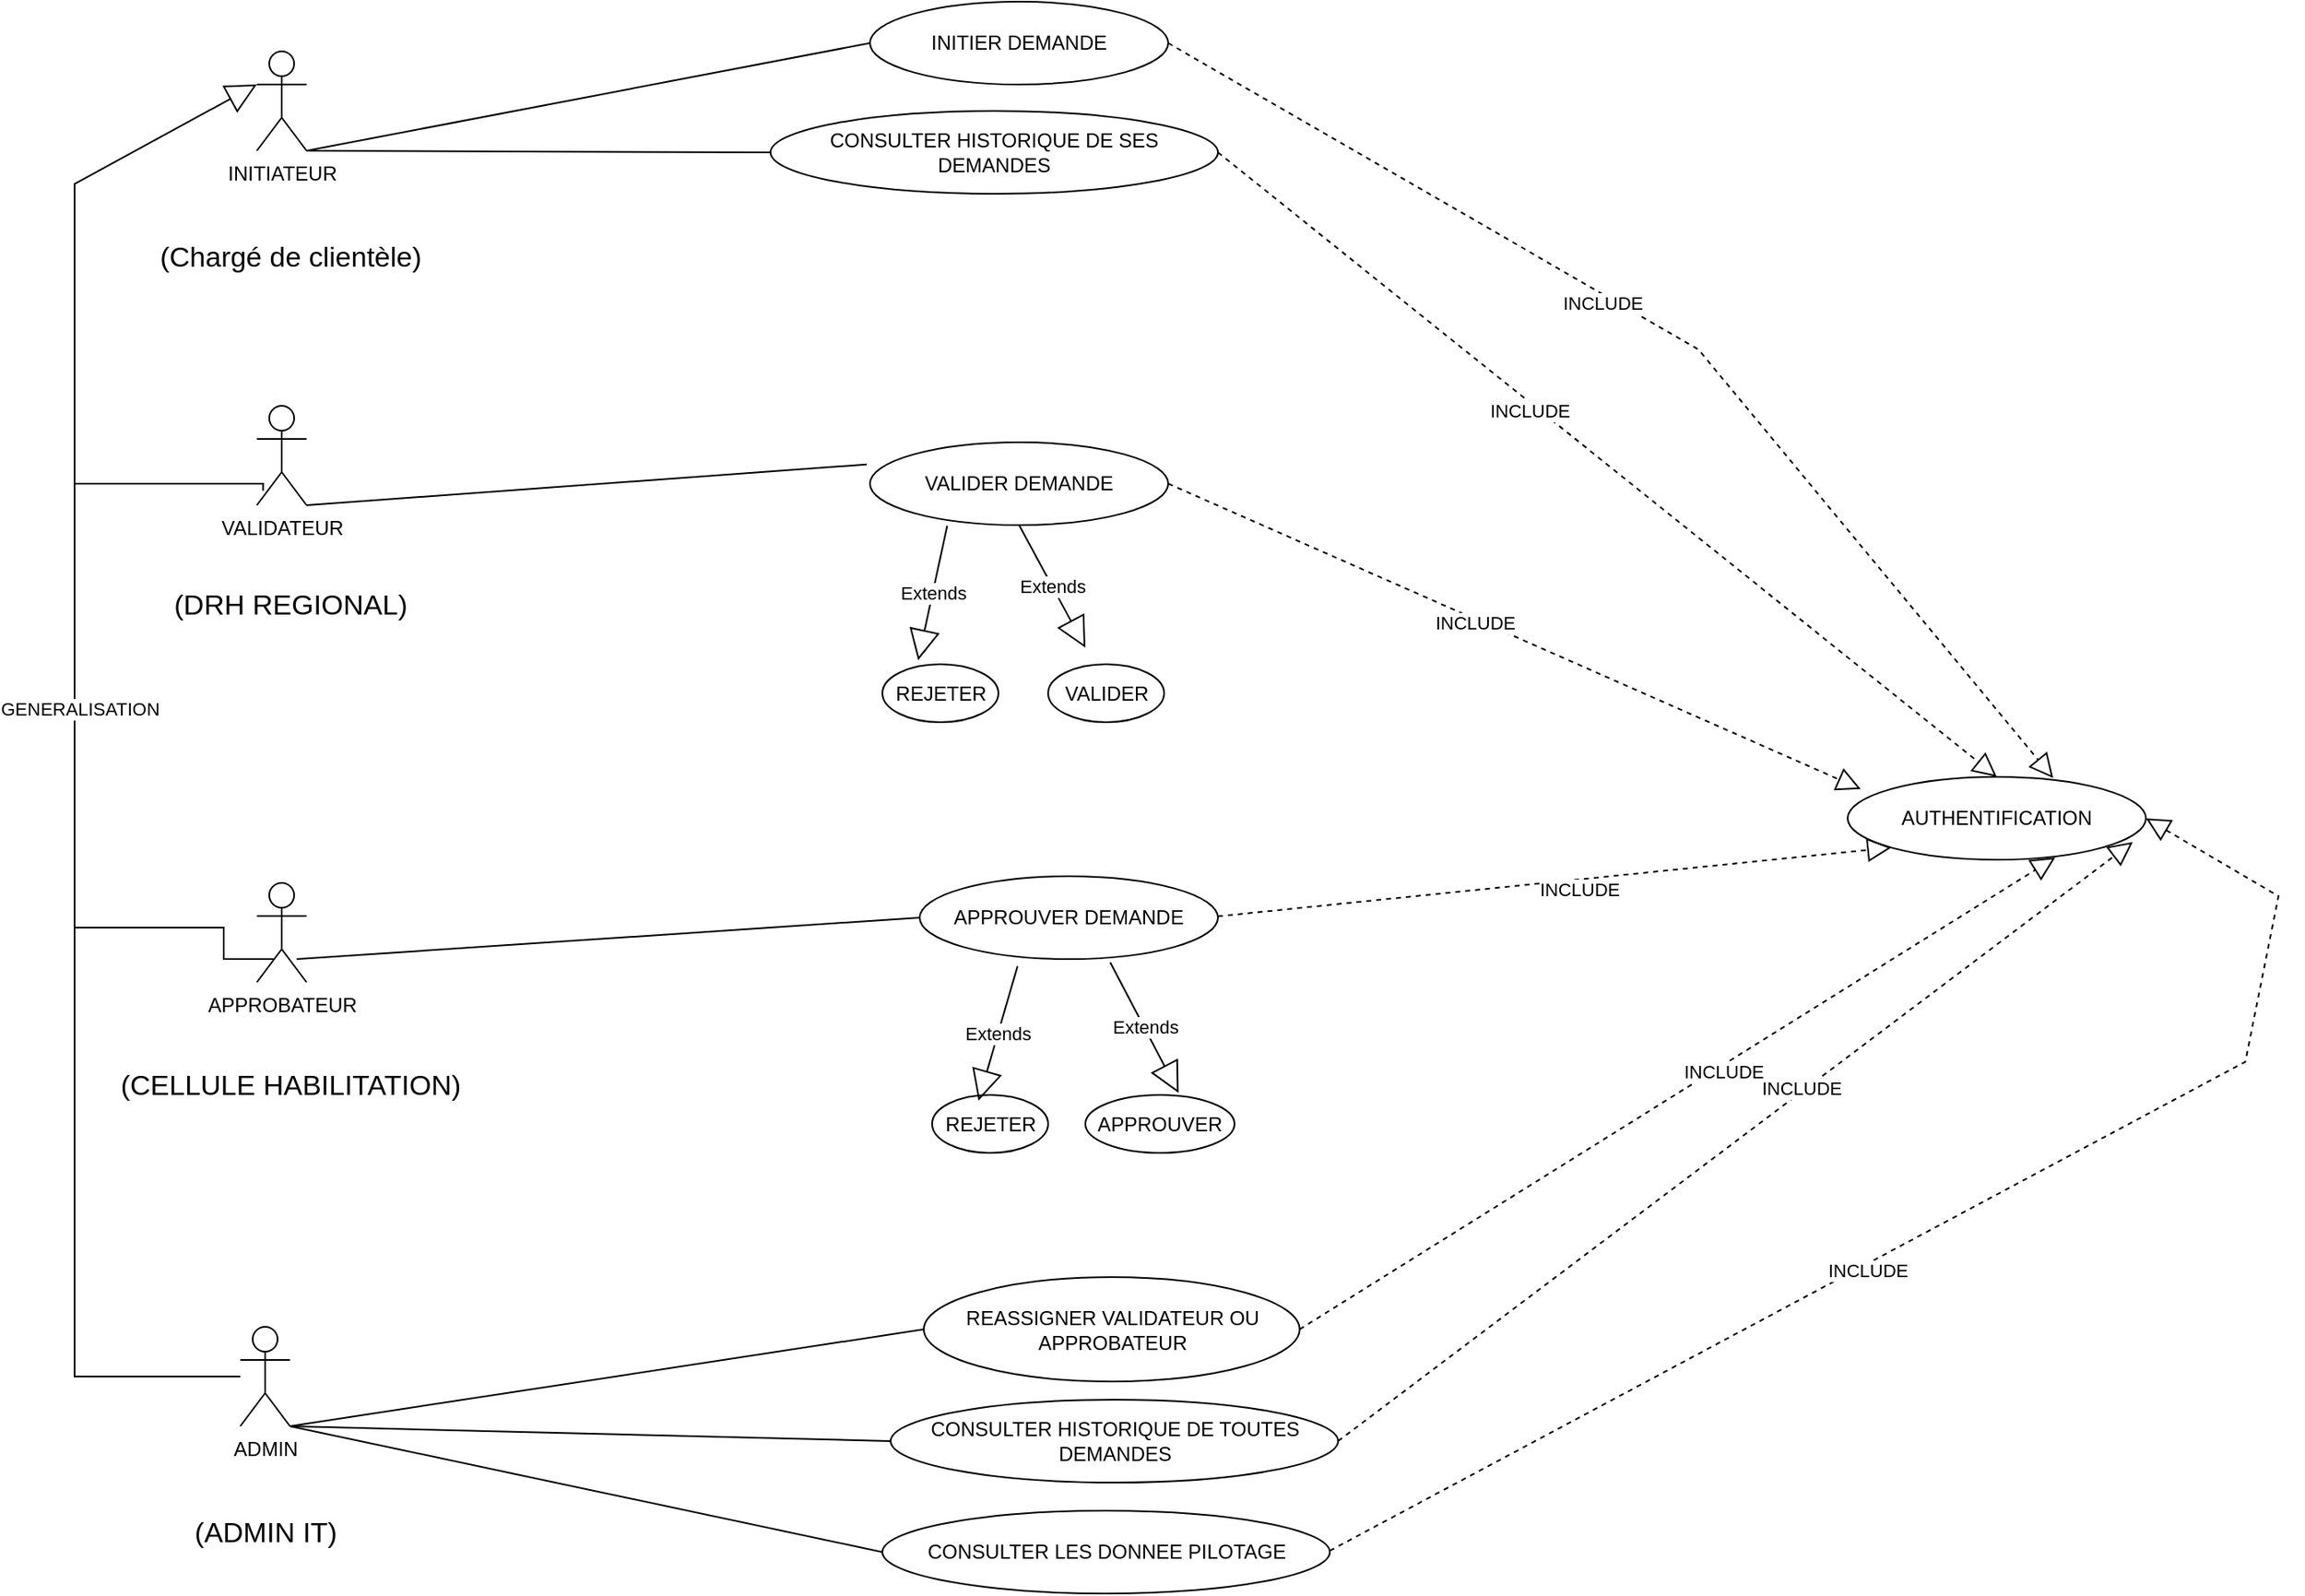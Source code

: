 <mxfile version="21.8.0" type="github">
  <diagram name="Page-1" id="zMLZRn2YXzDyXfLltK2j">
    <mxGraphModel dx="2458" dy="933" grid="1" gridSize="10" guides="1" tooltips="1" connect="1" arrows="1" fold="1" page="1" pageScale="1" pageWidth="827" pageHeight="1169" math="0" shadow="0">
      <root>
        <mxCell id="0" />
        <mxCell id="1" parent="0" />
        <mxCell id="n0EiRWBT-wCzMLjuJNqS-1" value="INITIATEUR" style="shape=umlActor;verticalLabelPosition=bottom;verticalAlign=top;html=1;" parent="1" vertex="1">
          <mxGeometry x="110" y="110" width="30" height="60" as="geometry" />
        </mxCell>
        <mxCell id="n0EiRWBT-wCzMLjuJNqS-2" value="VALIDATEUR" style="shape=umlActor;verticalLabelPosition=bottom;verticalAlign=top;html=1;" parent="1" vertex="1">
          <mxGeometry x="110" y="324" width="30" height="60" as="geometry" />
        </mxCell>
        <mxCell id="n0EiRWBT-wCzMLjuJNqS-5" value="APPROBATEUR" style="shape=umlActor;verticalLabelPosition=bottom;verticalAlign=top;html=1;" parent="1" vertex="1">
          <mxGeometry x="110" y="612" width="30" height="60" as="geometry" />
        </mxCell>
        <mxCell id="n0EiRWBT-wCzMLjuJNqS-6" value="ADMIN" style="shape=umlActor;verticalLabelPosition=bottom;verticalAlign=top;html=1;" parent="1" vertex="1">
          <mxGeometry x="100" y="880" width="30" height="60" as="geometry" />
        </mxCell>
        <mxCell id="n0EiRWBT-wCzMLjuJNqS-7" value="AUTHENTIFICATION" style="ellipse;whiteSpace=wrap;html=1;" parent="1" vertex="1">
          <mxGeometry x="1070" y="548" width="180" height="50" as="geometry" />
        </mxCell>
        <mxCell id="n0EiRWBT-wCzMLjuJNqS-8" value="INITIER DEMANDE" style="ellipse;whiteSpace=wrap;html=1;" parent="1" vertex="1">
          <mxGeometry x="480" y="80" width="180" height="50" as="geometry" />
        </mxCell>
        <mxCell id="n0EiRWBT-wCzMLjuJNqS-10" value="CONSULTER HISTORIQUE DE SES DEMANDES" style="ellipse;whiteSpace=wrap;html=1;" parent="1" vertex="1">
          <mxGeometry x="420" y="146" width="270" height="50" as="geometry" />
        </mxCell>
        <mxCell id="n0EiRWBT-wCzMLjuJNqS-13" value="VALIDER DEMANDE" style="ellipse;whiteSpace=wrap;html=1;" parent="1" vertex="1">
          <mxGeometry x="480" y="346" width="180" height="50" as="geometry" />
        </mxCell>
        <mxCell id="n0EiRWBT-wCzMLjuJNqS-16" value="APPROUVER DEMANDE" style="ellipse;whiteSpace=wrap;html=1;" parent="1" vertex="1">
          <mxGeometry x="510" y="608" width="180" height="50" as="geometry" />
        </mxCell>
        <mxCell id="n0EiRWBT-wCzMLjuJNqS-18" value="CONSULTER HISTORIQUE DE TOUTES DEMANDES" style="ellipse;whiteSpace=wrap;html=1;" parent="1" vertex="1">
          <mxGeometry x="492.5" y="924" width="270" height="50" as="geometry" />
        </mxCell>
        <mxCell id="n0EiRWBT-wCzMLjuJNqS-19" value="REASSIGNER VALIDATEUR OU APPROBATEUR" style="ellipse;whiteSpace=wrap;html=1;" parent="1" vertex="1">
          <mxGeometry x="512.5" y="850" width="226.8" height="63" as="geometry" />
        </mxCell>
        <mxCell id="n0EiRWBT-wCzMLjuJNqS-20" value="CONSULTER LES DONNEE PILOTAGE" style="ellipse;whiteSpace=wrap;html=1;" parent="1" vertex="1">
          <mxGeometry x="487.5" y="991" width="270" height="50" as="geometry" />
        </mxCell>
        <mxCell id="n0EiRWBT-wCzMLjuJNqS-21" value="" style="endArrow=block;dashed=1;endFill=0;endSize=12;html=1;rounded=0;exitX=1;exitY=0.5;exitDx=0;exitDy=0;entryX=0.5;entryY=0;entryDx=0;entryDy=0;" parent="1" source="n0EiRWBT-wCzMLjuJNqS-10" target="n0EiRWBT-wCzMLjuJNqS-7" edge="1">
          <mxGeometry width="160" relative="1" as="geometry">
            <mxPoint x="590" y="260" as="sourcePoint" />
            <mxPoint x="750" y="260" as="targetPoint" />
          </mxGeometry>
        </mxCell>
        <mxCell id="n0EiRWBT-wCzMLjuJNqS-24" value="INCLUDE" style="edgeLabel;html=1;align=center;verticalAlign=middle;resizable=0;points=[];" parent="n0EiRWBT-wCzMLjuJNqS-21" vertex="1" connectable="0">
          <mxGeometry x="-0.188" y="-4" relative="1" as="geometry">
            <mxPoint as="offset" />
          </mxGeometry>
        </mxCell>
        <mxCell id="n0EiRWBT-wCzMLjuJNqS-22" value="" style="endArrow=block;dashed=1;endFill=0;endSize=12;html=1;rounded=0;exitX=1;exitY=0.5;exitDx=0;exitDy=0;entryX=0.689;entryY=0.013;entryDx=0;entryDy=0;entryPerimeter=0;" parent="1" source="n0EiRWBT-wCzMLjuJNqS-8" target="n0EiRWBT-wCzMLjuJNqS-7" edge="1">
          <mxGeometry width="160" relative="1" as="geometry">
            <mxPoint x="700" y="104.17" as="sourcePoint" />
            <mxPoint x="860" y="104.17" as="targetPoint" />
            <Array as="points">
              <mxPoint x="980" y="290" />
            </Array>
          </mxGeometry>
        </mxCell>
        <mxCell id="n0EiRWBT-wCzMLjuJNqS-23" value="INCLUDE" style="edgeLabel;html=1;align=center;verticalAlign=middle;resizable=0;points=[];" parent="n0EiRWBT-wCzMLjuJNqS-22" vertex="1" connectable="0">
          <mxGeometry x="-0.134" y="-5" relative="1" as="geometry">
            <mxPoint as="offset" />
          </mxGeometry>
        </mxCell>
        <mxCell id="n0EiRWBT-wCzMLjuJNqS-26" value="" style="endArrow=block;dashed=1;endFill=0;endSize=12;html=1;rounded=0;exitX=1;exitY=0.5;exitDx=0;exitDy=0;entryX=0.044;entryY=0.147;entryDx=0;entryDy=0;entryPerimeter=0;" parent="1" source="n0EiRWBT-wCzMLjuJNqS-13" target="n0EiRWBT-wCzMLjuJNqS-7" edge="1">
          <mxGeometry width="160" relative="1" as="geometry">
            <mxPoint x="820" y="620" as="sourcePoint" />
            <mxPoint x="980" y="620" as="targetPoint" />
          </mxGeometry>
        </mxCell>
        <mxCell id="n0EiRWBT-wCzMLjuJNqS-36" value="INCLUDE" style="edgeLabel;html=1;align=center;verticalAlign=middle;resizable=0;points=[];" parent="n0EiRWBT-wCzMLjuJNqS-26" vertex="1" connectable="0">
          <mxGeometry x="-0.106" y="-3" relative="1" as="geometry">
            <mxPoint x="-1" y="-1" as="offset" />
          </mxGeometry>
        </mxCell>
        <mxCell id="n0EiRWBT-wCzMLjuJNqS-29" value="" style="endArrow=block;dashed=1;endFill=0;endSize=12;html=1;rounded=0;entryX=0;entryY=1;entryDx=0;entryDy=0;" parent="1" target="n0EiRWBT-wCzMLjuJNqS-7" edge="1">
          <mxGeometry width="160" relative="1" as="geometry">
            <mxPoint x="690" y="632.17" as="sourcePoint" />
            <mxPoint x="850" y="632.17" as="targetPoint" />
          </mxGeometry>
        </mxCell>
        <mxCell id="n0EiRWBT-wCzMLjuJNqS-39" value="INCLUDE" style="edgeLabel;html=1;align=center;verticalAlign=middle;resizable=0;points=[];" parent="n0EiRWBT-wCzMLjuJNqS-29" vertex="1" connectable="0">
          <mxGeometry x="0.073" y="-5" relative="1" as="geometry">
            <mxPoint x="-1" y="1" as="offset" />
          </mxGeometry>
        </mxCell>
        <mxCell id="n0EiRWBT-wCzMLjuJNqS-32" value="" style="endArrow=block;dashed=1;endFill=0;endSize=12;html=1;rounded=0;exitX=1;exitY=0.5;exitDx=0;exitDy=0;entryX=0.696;entryY=0.973;entryDx=0;entryDy=0;entryPerimeter=0;" parent="1" source="n0EiRWBT-wCzMLjuJNqS-19" target="n0EiRWBT-wCzMLjuJNqS-7" edge="1">
          <mxGeometry width="160" relative="1" as="geometry">
            <mxPoint x="827" y="877" as="sourcePoint" />
            <mxPoint x="987" y="877" as="targetPoint" />
          </mxGeometry>
        </mxCell>
        <mxCell id="n0EiRWBT-wCzMLjuJNqS-42" value="INCLUDE" style="edgeLabel;html=1;align=center;verticalAlign=middle;resizable=0;points=[];" parent="n0EiRWBT-wCzMLjuJNqS-32" vertex="1" connectable="0">
          <mxGeometry x="0.112" y="-3" relative="1" as="geometry">
            <mxPoint as="offset" />
          </mxGeometry>
        </mxCell>
        <mxCell id="n0EiRWBT-wCzMLjuJNqS-33" value="" style="endArrow=block;dashed=1;endFill=0;endSize=12;html=1;rounded=0;exitX=1;exitY=0.5;exitDx=0;exitDy=0;entryX=0.956;entryY=0.787;entryDx=0;entryDy=0;entryPerimeter=0;" parent="1" source="n0EiRWBT-wCzMLjuJNqS-18" target="n0EiRWBT-wCzMLjuJNqS-7" edge="1">
          <mxGeometry width="160" relative="1" as="geometry">
            <mxPoint x="827" y="915" as="sourcePoint" />
            <mxPoint x="987" y="915" as="targetPoint" />
          </mxGeometry>
        </mxCell>
        <mxCell id="n0EiRWBT-wCzMLjuJNqS-43" value="INCLUDE" style="edgeLabel;html=1;align=center;verticalAlign=middle;resizable=0;points=[];" parent="n0EiRWBT-wCzMLjuJNqS-33" vertex="1" connectable="0">
          <mxGeometry x="0.171" y="2" relative="1" as="geometry">
            <mxPoint as="offset" />
          </mxGeometry>
        </mxCell>
        <mxCell id="n0EiRWBT-wCzMLjuJNqS-34" value="" style="endArrow=block;dashed=1;endFill=0;endSize=12;html=1;rounded=0;entryX=1;entryY=0.5;entryDx=0;entryDy=0;" parent="1" target="n0EiRWBT-wCzMLjuJNqS-7" edge="1">
          <mxGeometry width="160" relative="1" as="geometry">
            <mxPoint x="757.5" y="1015.17" as="sourcePoint" />
            <mxPoint x="1410" y="610" as="targetPoint" />
            <Array as="points">
              <mxPoint x="1310" y="720" />
              <mxPoint x="1330" y="620" />
            </Array>
          </mxGeometry>
        </mxCell>
        <mxCell id="n0EiRWBT-wCzMLjuJNqS-44" value="INCLUDE" style="edgeLabel;html=1;align=center;verticalAlign=middle;resizable=0;points=[];" parent="n0EiRWBT-wCzMLjuJNqS-34" vertex="1" connectable="0">
          <mxGeometry x="-0.108" y="-3" relative="1" as="geometry">
            <mxPoint as="offset" />
          </mxGeometry>
        </mxCell>
        <mxCell id="n0EiRWBT-wCzMLjuJNqS-46" value="" style="endArrow=none;html=1;rounded=0;entryX=0;entryY=0.5;entryDx=0;entryDy=0;exitX=1;exitY=1;exitDx=0;exitDy=0;exitPerimeter=0;" parent="1" source="n0EiRWBT-wCzMLjuJNqS-1" target="n0EiRWBT-wCzMLjuJNqS-8" edge="1">
          <mxGeometry width="50" height="50" relative="1" as="geometry">
            <mxPoint x="150" y="165" as="sourcePoint" />
            <mxPoint x="200" y="115" as="targetPoint" />
          </mxGeometry>
        </mxCell>
        <mxCell id="n0EiRWBT-wCzMLjuJNqS-47" value="" style="endArrow=none;html=1;rounded=0;entryX=0;entryY=0.5;entryDx=0;entryDy=0;exitX=1;exitY=1;exitDx=0;exitDy=0;exitPerimeter=0;" parent="1" source="n0EiRWBT-wCzMLjuJNqS-1" target="n0EiRWBT-wCzMLjuJNqS-10" edge="1">
          <mxGeometry width="50" height="50" relative="1" as="geometry">
            <mxPoint x="150" y="182" as="sourcePoint" />
            <mxPoint x="350" y="146" as="targetPoint" />
          </mxGeometry>
        </mxCell>
        <mxCell id="n0EiRWBT-wCzMLjuJNqS-49" value="" style="endArrow=none;html=1;rounded=0;entryX=-0.011;entryY=0.267;entryDx=0;entryDy=0;entryPerimeter=0;exitX=1;exitY=1;exitDx=0;exitDy=0;exitPerimeter=0;" parent="1" source="n0EiRWBT-wCzMLjuJNqS-2" target="n0EiRWBT-wCzMLjuJNqS-13" edge="1">
          <mxGeometry width="50" height="50" relative="1" as="geometry">
            <mxPoint x="150" y="360" as="sourcePoint" />
            <mxPoint x="480" y="320" as="targetPoint" />
          </mxGeometry>
        </mxCell>
        <mxCell id="n0EiRWBT-wCzMLjuJNqS-53" value="" style="endArrow=none;html=1;rounded=0;entryX=0;entryY=0.5;entryDx=0;entryDy=0;exitX=0.8;exitY=0.767;exitDx=0;exitDy=0;exitPerimeter=0;" parent="1" source="n0EiRWBT-wCzMLjuJNqS-5" target="n0EiRWBT-wCzMLjuJNqS-16" edge="1">
          <mxGeometry width="50" height="50" relative="1" as="geometry">
            <mxPoint x="150" y="660" as="sourcePoint" />
            <mxPoint x="512.2" y="580" as="targetPoint" />
          </mxGeometry>
        </mxCell>
        <mxCell id="n0EiRWBT-wCzMLjuJNqS-54" value="" style="endArrow=none;html=1;rounded=0;entryX=0;entryY=0.5;entryDx=0;entryDy=0;exitX=1;exitY=1;exitDx=0;exitDy=0;exitPerimeter=0;" parent="1" source="n0EiRWBT-wCzMLjuJNqS-6" target="n0EiRWBT-wCzMLjuJNqS-20" edge="1">
          <mxGeometry width="50" height="50" relative="1" as="geometry">
            <mxPoint x="132.5" y="932" as="sourcePoint" />
            <mxPoint x="492.5" y="974" as="targetPoint" />
          </mxGeometry>
        </mxCell>
        <mxCell id="n0EiRWBT-wCzMLjuJNqS-55" value="" style="endArrow=none;html=1;rounded=0;entryX=0;entryY=0.5;entryDx=0;entryDy=0;exitX=1;exitY=1;exitDx=0;exitDy=0;exitPerimeter=0;" parent="1" source="n0EiRWBT-wCzMLjuJNqS-6" target="n0EiRWBT-wCzMLjuJNqS-18" edge="1">
          <mxGeometry width="50" height="50" relative="1" as="geometry">
            <mxPoint x="130" y="898" as="sourcePoint" />
            <mxPoint x="488" y="974" as="targetPoint" />
          </mxGeometry>
        </mxCell>
        <mxCell id="n0EiRWBT-wCzMLjuJNqS-56" value="" style="endArrow=none;html=1;rounded=0;entryX=0;entryY=0.5;entryDx=0;entryDy=0;exitX=1;exitY=1;exitDx=0;exitDy=0;exitPerimeter=0;" parent="1" source="n0EiRWBT-wCzMLjuJNqS-6" target="n0EiRWBT-wCzMLjuJNqS-19" edge="1">
          <mxGeometry width="50" height="50" relative="1" as="geometry">
            <mxPoint x="130" y="915" as="sourcePoint" />
            <mxPoint x="493" y="924" as="targetPoint" />
          </mxGeometry>
        </mxCell>
        <mxCell id="W1tfH0mkeSNkXAhV65K7-2" value="" style="endArrow=block;endSize=16;endFill=0;html=1;rounded=0;entryX=0;entryY=0.333;entryDx=0;entryDy=0;entryPerimeter=0;" edge="1" parent="1" source="n0EiRWBT-wCzMLjuJNqS-6" target="n0EiRWBT-wCzMLjuJNqS-1">
          <mxGeometry width="160" relative="1" as="geometry">
            <mxPoint y="1036" as="sourcePoint" />
            <mxPoint x="80" y="160" as="targetPoint" />
            <Array as="points">
              <mxPoint y="910" />
              <mxPoint y="650" />
              <mxPoint y="310" />
              <mxPoint y="230" />
              <mxPoint y="190" />
            </Array>
          </mxGeometry>
        </mxCell>
        <mxCell id="W1tfH0mkeSNkXAhV65K7-8" value="GENERALISATION" style="edgeLabel;html=1;align=center;verticalAlign=middle;resizable=0;points=[];" vertex="1" connectable="0" parent="W1tfH0mkeSNkXAhV65K7-2">
          <mxGeometry x="0.067" y="-3" relative="1" as="geometry">
            <mxPoint y="1" as="offset" />
          </mxGeometry>
        </mxCell>
        <mxCell id="W1tfH0mkeSNkXAhV65K7-3" value="" style="endArrow=none;html=1;edgeStyle=orthogonalEdgeStyle;rounded=0;" edge="1" parent="1">
          <mxGeometry relative="1" as="geometry">
            <mxPoint y="650" as="sourcePoint" />
            <mxPoint x="120" y="657.94" as="targetPoint" />
            <Array as="points">
              <mxPoint x="90" y="638.94" />
            </Array>
          </mxGeometry>
        </mxCell>
        <mxCell id="W1tfH0mkeSNkXAhV65K7-7" value="" style="endArrow=none;html=1;edgeStyle=orthogonalEdgeStyle;rounded=0;entryX=0.125;entryY=0.854;entryDx=0;entryDy=0;entryPerimeter=0;" edge="1" parent="1" target="n0EiRWBT-wCzMLjuJNqS-2">
          <mxGeometry relative="1" as="geometry">
            <mxPoint y="370" as="sourcePoint" />
            <mxPoint x="100" y="370.41" as="targetPoint" />
            <Array as="points">
              <mxPoint x="114" y="371" />
            </Array>
          </mxGeometry>
        </mxCell>
        <mxCell id="W1tfH0mkeSNkXAhV65K7-9" value="Extends" style="endArrow=block;endSize=16;endFill=0;html=1;rounded=0;exitX=0.5;exitY=1;exitDx=0;exitDy=0;" edge="1" parent="1" source="n0EiRWBT-wCzMLjuJNqS-13">
          <mxGeometry width="160" relative="1" as="geometry">
            <mxPoint x="450" y="470" as="sourcePoint" />
            <mxPoint x="610" y="470" as="targetPoint" />
          </mxGeometry>
        </mxCell>
        <mxCell id="W1tfH0mkeSNkXAhV65K7-11" value="REJETER" style="ellipse;whiteSpace=wrap;html=1;" vertex="1" parent="1">
          <mxGeometry x="487.5" y="480" width="70" height="35" as="geometry" />
        </mxCell>
        <mxCell id="W1tfH0mkeSNkXAhV65K7-12" value="VALIDER" style="ellipse;whiteSpace=wrap;html=1;" vertex="1" parent="1">
          <mxGeometry x="587.5" y="480" width="70" height="35" as="geometry" />
        </mxCell>
        <mxCell id="W1tfH0mkeSNkXAhV65K7-13" value="Extends" style="endArrow=block;endSize=16;endFill=0;html=1;rounded=0;exitX=0.259;exitY=1.008;exitDx=0;exitDy=0;exitPerimeter=0;entryX=0.308;entryY=-0.069;entryDx=0;entryDy=0;entryPerimeter=0;" edge="1" parent="1" source="n0EiRWBT-wCzMLjuJNqS-13" target="W1tfH0mkeSNkXAhV65K7-11">
          <mxGeometry width="160" relative="1" as="geometry">
            <mxPoint x="512.5" y="396.0" as="sourcePoint" />
            <mxPoint x="503.98" y="471.95" as="targetPoint" />
          </mxGeometry>
        </mxCell>
        <mxCell id="W1tfH0mkeSNkXAhV65K7-14" value="REJETER" style="ellipse;whiteSpace=wrap;html=1;" vertex="1" parent="1">
          <mxGeometry x="517.5" y="740" width="70" height="35" as="geometry" />
        </mxCell>
        <mxCell id="W1tfH0mkeSNkXAhV65K7-15" value="APPROUVER" style="ellipse;whiteSpace=wrap;html=1;" vertex="1" parent="1">
          <mxGeometry x="610" y="740" width="90" height="35" as="geometry" />
        </mxCell>
        <mxCell id="W1tfH0mkeSNkXAhV65K7-16" value="Extends" style="endArrow=block;endSize=16;endFill=0;html=1;rounded=0;exitX=0.5;exitY=1;exitDx=0;exitDy=0;entryX=0.625;entryY=-0.035;entryDx=0;entryDy=0;entryPerimeter=0;" edge="1" parent="1" target="W1tfH0mkeSNkXAhV65K7-15">
          <mxGeometry width="160" relative="1" as="geometry">
            <mxPoint x="625" y="660" as="sourcePoint" />
            <mxPoint x="665" y="734" as="targetPoint" />
          </mxGeometry>
        </mxCell>
        <mxCell id="W1tfH0mkeSNkXAhV65K7-17" value="Extends" style="endArrow=block;endSize=16;endFill=0;html=1;rounded=0;exitX=0.328;exitY=1.086;exitDx=0;exitDy=0;entryX=0.4;entryY=0.099;entryDx=0;entryDy=0;entryPerimeter=0;exitPerimeter=0;" edge="1" parent="1" source="n0EiRWBT-wCzMLjuJNqS-16" target="W1tfH0mkeSNkXAhV65K7-14">
          <mxGeometry width="160" relative="1" as="geometry">
            <mxPoint x="540.63" y="658" as="sourcePoint" />
            <mxPoint x="569.63" y="737" as="targetPoint" />
          </mxGeometry>
        </mxCell>
        <mxCell id="W1tfH0mkeSNkXAhV65K7-18" value="&lt;font style=&quot;font-size: 17px;&quot;&gt;(Chargé de clientèle)&lt;/font&gt;" style="text;html=1;align=center;verticalAlign=middle;resizable=0;points=[];autosize=1;strokeColor=none;fillColor=none;" vertex="1" parent="1">
          <mxGeometry x="40" y="220" width="180" height="30" as="geometry" />
        </mxCell>
        <mxCell id="W1tfH0mkeSNkXAhV65K7-19" value="&lt;font style=&quot;font-size: 17px;&quot;&gt;(DRH REGIONAL)&lt;/font&gt;" style="text;html=1;align=center;verticalAlign=middle;resizable=0;points=[];autosize=1;strokeColor=none;fillColor=none;" vertex="1" parent="1">
          <mxGeometry x="50" y="430" width="160" height="30" as="geometry" />
        </mxCell>
        <mxCell id="W1tfH0mkeSNkXAhV65K7-20" value="&lt;font style=&quot;font-size: 17px;&quot;&gt;(CELLULE HABILITATION)&lt;/font&gt;" style="text;html=1;align=center;verticalAlign=middle;resizable=0;points=[];autosize=1;strokeColor=none;fillColor=none;" vertex="1" parent="1">
          <mxGeometry x="15" y="720" width="230" height="30" as="geometry" />
        </mxCell>
        <mxCell id="W1tfH0mkeSNkXAhV65K7-21" value="&lt;font style=&quot;font-size: 17px;&quot;&gt;(ADMIN IT)&lt;/font&gt;" style="text;html=1;align=center;verticalAlign=middle;resizable=0;points=[];autosize=1;strokeColor=none;fillColor=none;" vertex="1" parent="1">
          <mxGeometry x="60" y="990" width="110" height="30" as="geometry" />
        </mxCell>
      </root>
    </mxGraphModel>
  </diagram>
</mxfile>

